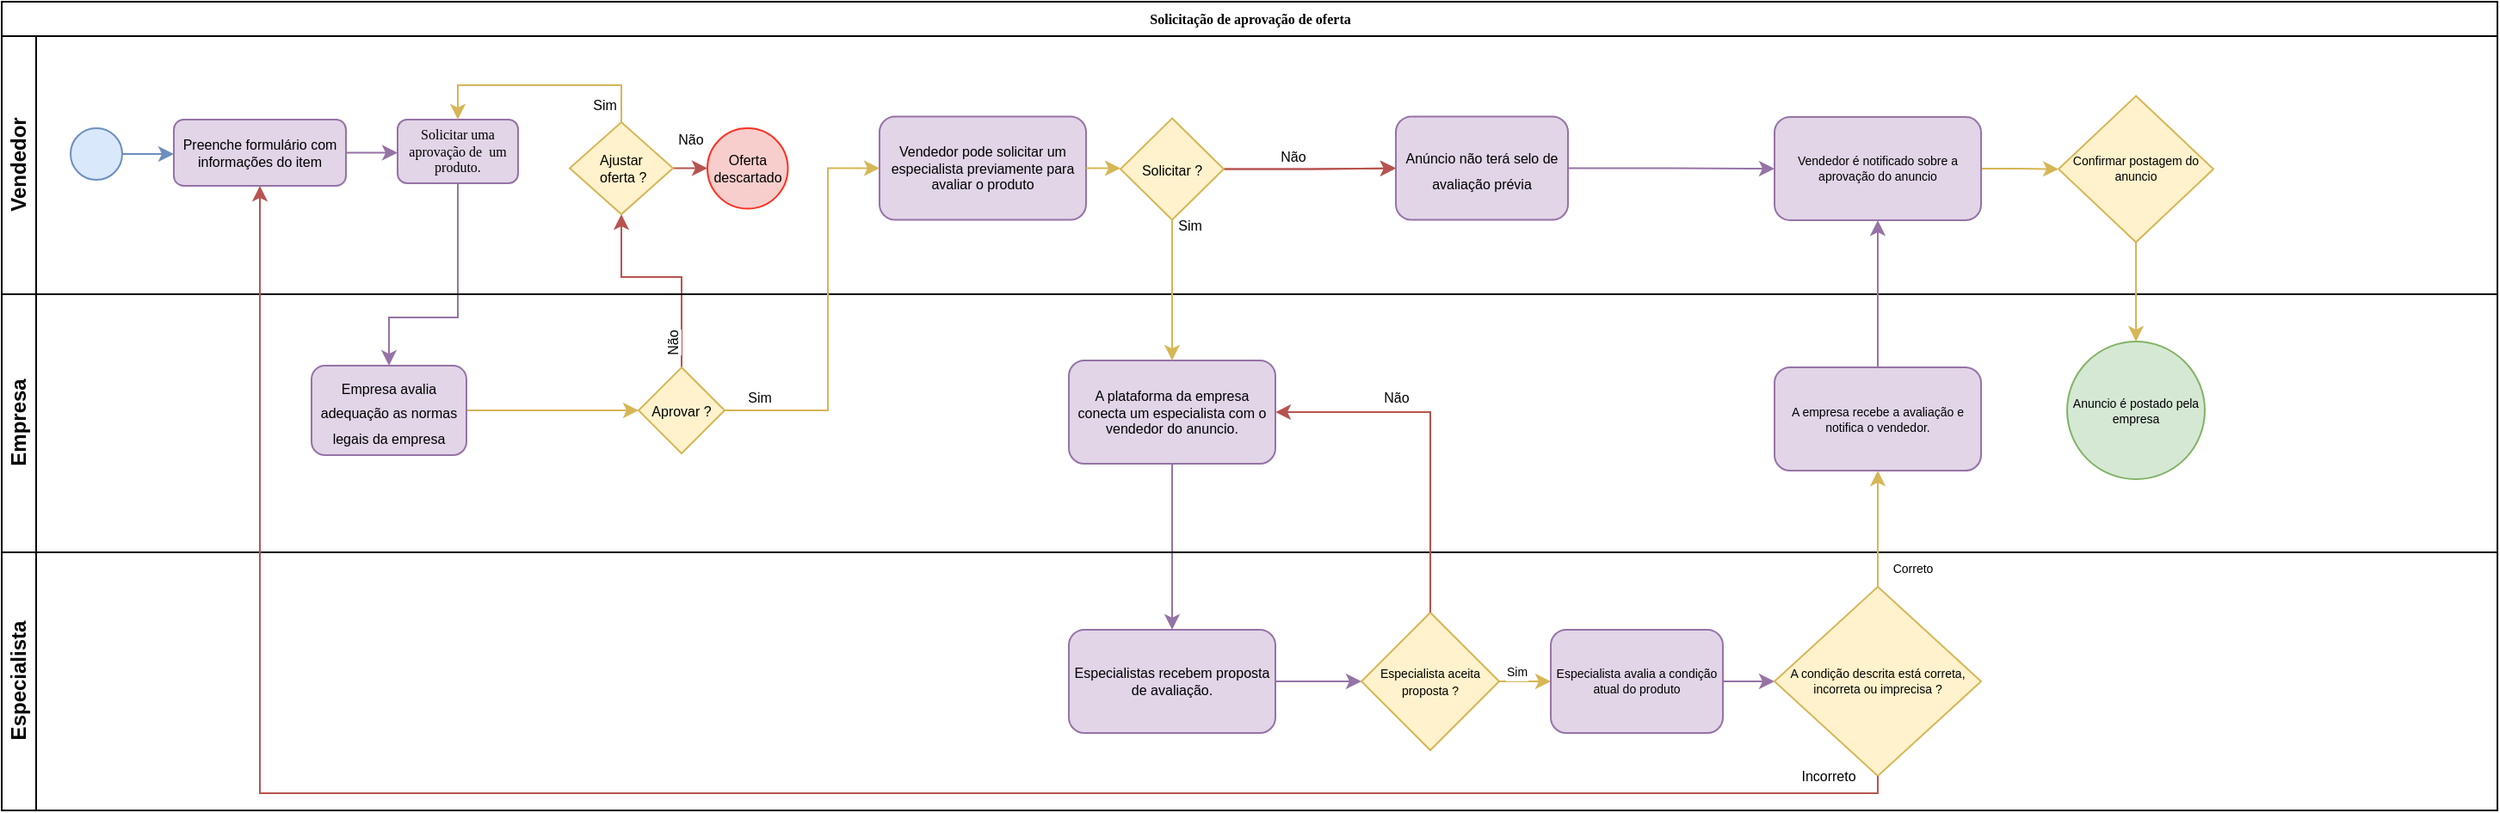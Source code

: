 <mxfile version="20.2.8" type="github">
  <diagram name="Processo de aprovação de oferta" id="c7488fd3-1785-93aa-aadb-54a6760d102a">
    <mxGraphModel dx="964" dy="486" grid="1" gridSize="10" guides="1" tooltips="1" connect="1" arrows="1" fold="1" page="1" pageScale="1" pageWidth="1100" pageHeight="850" background="none" math="0" shadow="0">
      <root>
        <mxCell id="0" />
        <mxCell id="1" parent="0" />
        <mxCell id="2b4e8129b02d487f-1" value="Solicitação de aprovação de oferta" style="swimlane;html=1;childLayout=stackLayout;horizontal=1;startSize=20;horizontalStack=0;rounded=0;shadow=0;labelBackgroundColor=none;strokeWidth=1;fontFamily=Verdana;fontSize=8;align=center;" parent="1" vertex="1">
          <mxGeometry x="40" y="40" width="1450" height="470" as="geometry" />
        </mxCell>
        <mxCell id="2XZTy4sy22YENnYOvh7b-7" style="edgeStyle=orthogonalEdgeStyle;rounded=0;orthogonalLoop=1;jettySize=auto;html=1;exitX=0.5;exitY=1;exitDx=0;exitDy=0;entryX=0.5;entryY=0;entryDx=0;entryDy=0;fontSize=8;fillColor=#e1d5e7;strokeColor=#9673a6;" parent="2b4e8129b02d487f-1" source="2b4e8129b02d487f-6" target="2XZTy4sy22YENnYOvh7b-5" edge="1">
          <mxGeometry relative="1" as="geometry">
            <Array as="points">
              <mxPoint x="265" y="183.52" />
              <mxPoint x="225" y="183.52" />
            </Array>
          </mxGeometry>
        </mxCell>
        <mxCell id="2XZTy4sy22YENnYOvh7b-12" style="edgeStyle=orthogonalEdgeStyle;rounded=0;orthogonalLoop=1;jettySize=auto;html=1;exitX=0.5;exitY=0;exitDx=0;exitDy=0;fontSize=8;entryX=0.5;entryY=1;entryDx=0;entryDy=0;fillColor=#f8cecc;strokeColor=#b85450;" parent="2b4e8129b02d487f-1" source="2XZTy4sy22YENnYOvh7b-8" target="2XZTy4sy22YENnYOvh7b-17" edge="1">
          <mxGeometry relative="1" as="geometry">
            <mxPoint x="355" y="133.52" as="targetPoint" />
            <Array as="points">
              <mxPoint x="395" y="160" />
              <mxPoint x="360" y="160" />
            </Array>
          </mxGeometry>
        </mxCell>
        <mxCell id="2XZTy4sy22YENnYOvh7b-14" value="Não" style="edgeLabel;html=1;align=center;verticalAlign=middle;resizable=0;points=[];fontSize=8;rotation=-90;" parent="2XZTy4sy22YENnYOvh7b-12" vertex="1" connectable="0">
          <mxGeometry x="-0.743" y="1" relative="1" as="geometry">
            <mxPoint x="-4" y="2" as="offset" />
          </mxGeometry>
        </mxCell>
        <mxCell id="2b4e8129b02d487f-2" value="Vendedor" style="swimlane;html=1;startSize=20;horizontal=0;" parent="2b4e8129b02d487f-1" vertex="1">
          <mxGeometry y="20" width="1450" height="150" as="geometry" />
        </mxCell>
        <mxCell id="2XZTy4sy22YENnYOvh7b-31" style="edgeStyle=orthogonalEdgeStyle;rounded=0;orthogonalLoop=1;jettySize=auto;html=1;exitX=1;exitY=0.5;exitDx=0;exitDy=0;entryX=0;entryY=0.5;entryDx=0;entryDy=0;fontSize=8;fillColor=#dae8fc;strokeColor=#6c8ebf;" parent="2b4e8129b02d487f-2" source="2b4e8129b02d487f-5" target="2XZTy4sy22YENnYOvh7b-30" edge="1">
          <mxGeometry relative="1" as="geometry" />
        </mxCell>
        <mxCell id="2b4e8129b02d487f-5" value="" style="ellipse;whiteSpace=wrap;html=1;rounded=0;shadow=0;labelBackgroundColor=none;strokeWidth=1;fontFamily=Verdana;fontSize=8;align=center;fillColor=#dae8fc;strokeColor=#6c8ebf;" parent="2b4e8129b02d487f-2" vertex="1">
          <mxGeometry x="40" y="53.52" width="30" height="30" as="geometry" />
        </mxCell>
        <mxCell id="2b4e8129b02d487f-6" value="Solicitar uma aprovação de&amp;nbsp; um produto." style="rounded=1;whiteSpace=wrap;html=1;shadow=0;labelBackgroundColor=none;strokeWidth=1;fontFamily=Verdana;fontSize=8;align=center;fillColor=#e1d5e7;strokeColor=#9673a6;" parent="2b4e8129b02d487f-2" vertex="1">
          <mxGeometry x="230" y="48.5" width="70" height="37" as="geometry" />
        </mxCell>
        <mxCell id="2XZTy4sy22YENnYOvh7b-19" value="Sim" style="edgeStyle=orthogonalEdgeStyle;rounded=0;orthogonalLoop=1;jettySize=auto;html=1;exitX=0.5;exitY=0;exitDx=0;exitDy=0;entryX=0.5;entryY=0;entryDx=0;entryDy=0;fontSize=8;fillColor=#fff2cc;strokeColor=#d6b656;" parent="2b4e8129b02d487f-2" source="2XZTy4sy22YENnYOvh7b-17" target="2b4e8129b02d487f-6" edge="1">
          <mxGeometry x="-0.853" y="10" relative="1" as="geometry">
            <mxPoint as="offset" />
          </mxGeometry>
        </mxCell>
        <mxCell id="2XZTy4sy22YENnYOvh7b-22" value="Não" style="edgeStyle=orthogonalEdgeStyle;rounded=0;orthogonalLoop=1;jettySize=auto;html=1;exitX=1;exitY=0.5;exitDx=0;exitDy=0;entryX=0;entryY=0.5;entryDx=0;entryDy=0;fontSize=8;fillColor=#f8cecc;strokeColor=#b85450;" parent="2b4e8129b02d487f-2" source="2XZTy4sy22YENnYOvh7b-17" target="2XZTy4sy22YENnYOvh7b-21" edge="1">
          <mxGeometry x="-0.007" y="17" relative="1" as="geometry">
            <mxPoint as="offset" />
          </mxGeometry>
        </mxCell>
        <mxCell id="2XZTy4sy22YENnYOvh7b-17" value="Ajustar&lt;br&gt;&amp;nbsp;oferta ?" style="rhombus;whiteSpace=wrap;html=1;fontSize=8;fillColor=#fff2cc;strokeColor=#d6b656;" parent="2b4e8129b02d487f-2" vertex="1">
          <mxGeometry x="330" y="50.02" width="60" height="53.5" as="geometry" />
        </mxCell>
        <mxCell id="2XZTy4sy22YENnYOvh7b-21" value="Oferta&lt;br&gt;descartado" style="ellipse;whiteSpace=wrap;html=1;aspect=fixed;fontSize=8;fillColor=#f8cecc;strokeColor=#FF3021;strokeWidth=1;perimeterSpacing=0;" parent="2b4e8129b02d487f-2" vertex="1">
          <mxGeometry x="410" y="53.52" width="46.75" height="46.75" as="geometry" />
        </mxCell>
        <mxCell id="2XZTy4sy22YENnYOvh7b-33" style="edgeStyle=orthogonalEdgeStyle;rounded=0;orthogonalLoop=1;jettySize=auto;html=1;exitX=1;exitY=0.5;exitDx=0;exitDy=0;entryX=0;entryY=0.5;entryDx=0;entryDy=0;fontSize=8;fillColor=#e1d5e7;strokeColor=#9673a6;" parent="2b4e8129b02d487f-2" source="2XZTy4sy22YENnYOvh7b-30" target="2b4e8129b02d487f-6" edge="1">
          <mxGeometry relative="1" as="geometry" />
        </mxCell>
        <mxCell id="2XZTy4sy22YENnYOvh7b-30" value="Preenche formulário com informações do item" style="rounded=1;whiteSpace=wrap;html=1;fontSize=8;fillColor=#e1d5e7;strokeColor=#9673a6;" parent="2b4e8129b02d487f-2" vertex="1">
          <mxGeometry x="100" y="48.5" width="100" height="38.52" as="geometry" />
        </mxCell>
        <mxCell id="2XZTy4sy22YENnYOvh7b-34" value="Vendedor pode solicitar um especialista previamente para avaliar o produto" style="rounded=1;whiteSpace=wrap;html=1;fontSize=8;fillColor=#e1d5e7;strokeColor=#9673a6;" parent="2b4e8129b02d487f-2" vertex="1">
          <mxGeometry x="510" y="46.77" width="120" height="60" as="geometry" />
        </mxCell>
        <mxCell id="VotR4juP5AhfR-al7iRi-4" style="edgeStyle=orthogonalEdgeStyle;rounded=0;orthogonalLoop=1;jettySize=auto;html=1;entryX=0;entryY=0.5;entryDx=0;entryDy=0;fontSize=8;fillColor=#f8cecc;strokeColor=#b85450;" edge="1" parent="2b4e8129b02d487f-2" source="jemdYBpB8lnm-UvPWeHG-2" target="VotR4juP5AhfR-al7iRi-1">
          <mxGeometry relative="1" as="geometry" />
        </mxCell>
        <mxCell id="VotR4juP5AhfR-al7iRi-5" value="Não" style="edgeStyle=orthogonalEdgeStyle;rounded=0;orthogonalLoop=1;jettySize=auto;html=1;fontSize=8;fillColor=#f8cecc;strokeColor=#b85450;" edge="1" parent="2b4e8129b02d487f-2" source="jemdYBpB8lnm-UvPWeHG-2" target="VotR4juP5AhfR-al7iRi-1">
          <mxGeometry x="-0.204" y="7" relative="1" as="geometry">
            <mxPoint as="offset" />
          </mxGeometry>
        </mxCell>
        <mxCell id="jemdYBpB8lnm-UvPWeHG-2" value="&lt;font style=&quot;font-size: 8px;&quot;&gt;Solicitar ?&lt;/font&gt;" style="rhombus;whiteSpace=wrap;html=1;fillColor=#fff2cc;strokeColor=#d6b656;" parent="2b4e8129b02d487f-2" vertex="1">
          <mxGeometry x="650" y="47.77" width="60" height="59" as="geometry" />
        </mxCell>
        <mxCell id="jemdYBpB8lnm-UvPWeHG-3" style="edgeStyle=orthogonalEdgeStyle;rounded=0;orthogonalLoop=1;jettySize=auto;html=1;exitX=1;exitY=0.5;exitDx=0;exitDy=0;entryX=0;entryY=0.5;entryDx=0;entryDy=0;fontSize=8;fillColor=#fff2cc;strokeColor=#d6b656;" parent="2b4e8129b02d487f-2" source="2XZTy4sy22YENnYOvh7b-34" target="jemdYBpB8lnm-UvPWeHG-2" edge="1">
          <mxGeometry relative="1" as="geometry" />
        </mxCell>
        <mxCell id="jemdYBpB8lnm-UvPWeHG-30" style="edgeStyle=orthogonalEdgeStyle;rounded=0;orthogonalLoop=1;jettySize=auto;html=1;exitX=1;exitY=0.5;exitDx=0;exitDy=0;entryX=0;entryY=0.5;entryDx=0;entryDy=0;fontSize=7;fillColor=#fff2cc;strokeColor=#d6b656;" parent="2b4e8129b02d487f-2" source="jemdYBpB8lnm-UvPWeHG-27" target="jemdYBpB8lnm-UvPWeHG-29" edge="1">
          <mxGeometry relative="1" as="geometry" />
        </mxCell>
        <mxCell id="jemdYBpB8lnm-UvPWeHG-27" value="Vendedor é notificado sobre a aprovação do anuncio" style="rounded=1;whiteSpace=wrap;html=1;fontSize=7;fillColor=#e1d5e7;strokeColor=#9673a6;" parent="2b4e8129b02d487f-2" vertex="1">
          <mxGeometry x="1030" y="47" width="120" height="60" as="geometry" />
        </mxCell>
        <mxCell id="jemdYBpB8lnm-UvPWeHG-29" value="Confirmar postagem do anuncio" style="rhombus;whiteSpace=wrap;html=1;fontSize=7;fillColor=#fff2cc;strokeColor=#d6b656;" parent="2b4e8129b02d487f-2" vertex="1">
          <mxGeometry x="1195" y="34.77" width="90" height="85" as="geometry" />
        </mxCell>
        <mxCell id="VotR4juP5AhfR-al7iRi-3" style="edgeStyle=orthogonalEdgeStyle;rounded=0;orthogonalLoop=1;jettySize=auto;html=1;entryX=0;entryY=0.5;entryDx=0;entryDy=0;fontSize=8;fillColor=#e1d5e7;strokeColor=#9673a6;" edge="1" parent="2b4e8129b02d487f-2" source="VotR4juP5AhfR-al7iRi-1" target="jemdYBpB8lnm-UvPWeHG-27">
          <mxGeometry relative="1" as="geometry" />
        </mxCell>
        <mxCell id="VotR4juP5AhfR-al7iRi-1" value="&lt;font style=&quot;font-size: 8px;&quot;&gt;Anúncio não terá selo de avaliação prévia&lt;/font&gt;" style="rounded=1;whiteSpace=wrap;html=1;fillColor=#e1d5e7;strokeColor=#9673a6;" vertex="1" parent="2b4e8129b02d487f-2">
          <mxGeometry x="810" y="46.77" width="100" height="60" as="geometry" />
        </mxCell>
        <mxCell id="2b4e8129b02d487f-3" value="Empresa" style="swimlane;html=1;startSize=20;horizontal=0;" parent="2b4e8129b02d487f-1" vertex="1">
          <mxGeometry y="170" width="1450" height="150" as="geometry" />
        </mxCell>
        <mxCell id="2XZTy4sy22YENnYOvh7b-9" style="edgeStyle=orthogonalEdgeStyle;rounded=0;orthogonalLoop=1;jettySize=auto;html=1;exitX=1;exitY=0.5;exitDx=0;exitDy=0;entryX=0;entryY=0.5;entryDx=0;entryDy=0;fontSize=8;fillColor=#fff2cc;strokeColor=#d6b656;" parent="2b4e8129b02d487f-3" source="2XZTy4sy22YENnYOvh7b-5" target="2XZTy4sy22YENnYOvh7b-8" edge="1">
          <mxGeometry relative="1" as="geometry" />
        </mxCell>
        <mxCell id="2XZTy4sy22YENnYOvh7b-5" value="&lt;font style=&quot;font-size: 8px;&quot;&gt;Empresa avalia adequação as normas legais da empresa&lt;/font&gt;" style="rounded=1;whiteSpace=wrap;html=1;fillColor=#e1d5e7;strokeColor=#9673a6;" parent="2b4e8129b02d487f-3" vertex="1">
          <mxGeometry x="180" y="41.52" width="90" height="52" as="geometry" />
        </mxCell>
        <mxCell id="2XZTy4sy22YENnYOvh7b-8" value="Aprovar ?" style="rhombus;whiteSpace=wrap;html=1;fontSize=8;fillColor=#fff2cc;strokeColor=#d6b656;" parent="2b4e8129b02d487f-3" vertex="1">
          <mxGeometry x="370" y="42.52" width="50" height="50" as="geometry" />
        </mxCell>
        <mxCell id="jemdYBpB8lnm-UvPWeHG-5" value="A plataforma da empresa conecta um especialista com o vendedor do anuncio." style="rounded=1;whiteSpace=wrap;html=1;fontSize=8;fillColor=#e1d5e7;strokeColor=#9673a6;" parent="2b4e8129b02d487f-3" vertex="1">
          <mxGeometry x="620" y="38.52" width="120" height="60" as="geometry" />
        </mxCell>
        <mxCell id="jemdYBpB8lnm-UvPWeHG-25" value="A empresa recebe a avaliação e notifica o vendedor." style="rounded=1;whiteSpace=wrap;html=1;fontSize=7;fillColor=#e1d5e7;strokeColor=#9673a6;" parent="2b4e8129b02d487f-3" vertex="1">
          <mxGeometry x="1030" y="42.52" width="120" height="60" as="geometry" />
        </mxCell>
        <mxCell id="jemdYBpB8lnm-UvPWeHG-32" value="Anuncio é postado pela empresa" style="ellipse;whiteSpace=wrap;html=1;aspect=fixed;fontSize=7;fillColor=#d5e8d4;strokeColor=#82b366;" parent="2b4e8129b02d487f-3" vertex="1">
          <mxGeometry x="1200" y="27.52" width="80" height="80" as="geometry" />
        </mxCell>
        <mxCell id="jemdYBpB8lnm-UvPWeHG-4" value="Sim" style="edgeStyle=orthogonalEdgeStyle;rounded=0;orthogonalLoop=1;jettySize=auto;html=1;exitX=1;exitY=0.5;exitDx=0;exitDy=0;entryX=0;entryY=0.5;entryDx=0;entryDy=0;fontSize=8;fillColor=#fff2cc;strokeColor=#d6b656;" parent="2b4e8129b02d487f-1" source="2XZTy4sy22YENnYOvh7b-8" target="2XZTy4sy22YENnYOvh7b-34" edge="1">
          <mxGeometry x="-0.827" y="8" relative="1" as="geometry">
            <Array as="points">
              <mxPoint x="480" y="238" />
              <mxPoint x="480" y="97" />
            </Array>
            <mxPoint as="offset" />
          </mxGeometry>
        </mxCell>
        <mxCell id="jemdYBpB8lnm-UvPWeHG-6" value="Sim" style="edgeStyle=orthogonalEdgeStyle;rounded=0;orthogonalLoop=1;jettySize=auto;html=1;exitX=0.5;exitY=1;exitDx=0;exitDy=0;entryX=0.5;entryY=0;entryDx=0;entryDy=0;fontSize=8;fillColor=#fff2cc;strokeColor=#d6b656;" parent="2b4e8129b02d487f-1" source="jemdYBpB8lnm-UvPWeHG-2" target="jemdYBpB8lnm-UvPWeHG-5" edge="1">
          <mxGeometry x="-0.921" y="10" relative="1" as="geometry">
            <mxPoint as="offset" />
          </mxGeometry>
        </mxCell>
        <mxCell id="jemdYBpB8lnm-UvPWeHG-16" style="edgeStyle=orthogonalEdgeStyle;rounded=0;orthogonalLoop=1;jettySize=auto;html=1;exitX=0.5;exitY=1;exitDx=0;exitDy=0;entryX=0.5;entryY=0;entryDx=0;entryDy=0;fontSize=8;fillColor=#e1d5e7;strokeColor=#9673a6;" parent="2b4e8129b02d487f-1" source="jemdYBpB8lnm-UvPWeHG-5" target="jemdYBpB8lnm-UvPWeHG-14" edge="1">
          <mxGeometry relative="1" as="geometry" />
        </mxCell>
        <mxCell id="2b4e8129b02d487f-4" value="Especialista" style="swimlane;html=1;startSize=20;horizontal=0;" parent="2b4e8129b02d487f-1" vertex="1">
          <mxGeometry y="320" width="1450" height="150" as="geometry" />
        </mxCell>
        <mxCell id="jemdYBpB8lnm-UvPWeHG-19" style="edgeStyle=orthogonalEdgeStyle;rounded=0;orthogonalLoop=1;jettySize=auto;html=1;exitX=1;exitY=0.5;exitDx=0;exitDy=0;entryX=0;entryY=0.5;entryDx=0;entryDy=0;fontSize=7;fillColor=#e1d5e7;strokeColor=#9673a6;" parent="2b4e8129b02d487f-4" source="jemdYBpB8lnm-UvPWeHG-14" target="jemdYBpB8lnm-UvPWeHG-17" edge="1">
          <mxGeometry relative="1" as="geometry" />
        </mxCell>
        <mxCell id="jemdYBpB8lnm-UvPWeHG-14" value="Especialistas recebem proposta de avaliação." style="rounded=1;whiteSpace=wrap;html=1;fontSize=8;fillColor=#e1d5e7;strokeColor=#9673a6;" parent="2b4e8129b02d487f-4" vertex="1">
          <mxGeometry x="620" y="45" width="120" height="60" as="geometry" />
        </mxCell>
        <mxCell id="jemdYBpB8lnm-UvPWeHG-21" value="Sim" style="edgeStyle=orthogonalEdgeStyle;rounded=0;orthogonalLoop=1;jettySize=auto;html=1;fontSize=7;fillColor=#fff2cc;strokeColor=#d6b656;" parent="2b4e8129b02d487f-4" source="jemdYBpB8lnm-UvPWeHG-17" target="jemdYBpB8lnm-UvPWeHG-20" edge="1">
          <mxGeometry x="0.2" y="5" relative="1" as="geometry">
            <mxPoint as="offset" />
          </mxGeometry>
        </mxCell>
        <mxCell id="jemdYBpB8lnm-UvPWeHG-17" value="&lt;font style=&quot;font-size: 7px;&quot;&gt;Especialista aceita proposta ?&lt;/font&gt;" style="rhombus;whiteSpace=wrap;html=1;fontSize=8;fillColor=#fff2cc;strokeColor=#d6b656;" parent="2b4e8129b02d487f-4" vertex="1">
          <mxGeometry x="790" y="35" width="80" height="80" as="geometry" />
        </mxCell>
        <mxCell id="jemdYBpB8lnm-UvPWeHG-24" style="edgeStyle=orthogonalEdgeStyle;rounded=0;orthogonalLoop=1;jettySize=auto;html=1;exitX=1;exitY=0.5;exitDx=0;exitDy=0;entryX=0;entryY=0.5;entryDx=0;entryDy=0;fontSize=7;fillColor=#e1d5e7;strokeColor=#9673a6;" parent="2b4e8129b02d487f-4" source="jemdYBpB8lnm-UvPWeHG-20" target="jemdYBpB8lnm-UvPWeHG-23" edge="1">
          <mxGeometry relative="1" as="geometry" />
        </mxCell>
        <mxCell id="jemdYBpB8lnm-UvPWeHG-20" value="Especialista avalia a condição atual do produto" style="rounded=1;whiteSpace=wrap;html=1;fontSize=7;fillColor=#e1d5e7;strokeColor=#9673a6;" parent="2b4e8129b02d487f-4" vertex="1">
          <mxGeometry x="900" y="45" width="100" height="60" as="geometry" />
        </mxCell>
        <mxCell id="jemdYBpB8lnm-UvPWeHG-23" value="A condição descrita está correta, incorreta ou imprecisa ?" style="rhombus;whiteSpace=wrap;html=1;fontSize=7;fillColor=#fff2cc;strokeColor=#d6b656;" parent="2b4e8129b02d487f-4" vertex="1">
          <mxGeometry x="1030" y="20" width="120" height="110" as="geometry" />
        </mxCell>
        <mxCell id="jemdYBpB8lnm-UvPWeHG-26" value="Correto" style="edgeStyle=orthogonalEdgeStyle;rounded=0;orthogonalLoop=1;jettySize=auto;html=1;exitX=0.5;exitY=0;exitDx=0;exitDy=0;entryX=0.5;entryY=1;entryDx=0;entryDy=0;fontSize=7;fillColor=#fff2cc;strokeColor=#d6b656;" parent="2b4e8129b02d487f-1" source="jemdYBpB8lnm-UvPWeHG-23" target="jemdYBpB8lnm-UvPWeHG-25" edge="1">
          <mxGeometry x="-0.704" y="-20" relative="1" as="geometry">
            <mxPoint as="offset" />
          </mxGeometry>
        </mxCell>
        <mxCell id="jemdYBpB8lnm-UvPWeHG-28" style="edgeStyle=orthogonalEdgeStyle;rounded=0;orthogonalLoop=1;jettySize=auto;html=1;exitX=0.5;exitY=0;exitDx=0;exitDy=0;entryX=0.5;entryY=1;entryDx=0;entryDy=0;fontSize=7;fillColor=#e1d5e7;strokeColor=#9673a6;" parent="2b4e8129b02d487f-1" source="jemdYBpB8lnm-UvPWeHG-25" target="jemdYBpB8lnm-UvPWeHG-27" edge="1">
          <mxGeometry relative="1" as="geometry" />
        </mxCell>
        <mxCell id="jemdYBpB8lnm-UvPWeHG-33" style="edgeStyle=orthogonalEdgeStyle;rounded=0;orthogonalLoop=1;jettySize=auto;html=1;exitX=0.5;exitY=1;exitDx=0;exitDy=0;fontSize=7;fillColor=#fff2cc;strokeColor=#d6b656;" parent="2b4e8129b02d487f-1" source="jemdYBpB8lnm-UvPWeHG-29" target="jemdYBpB8lnm-UvPWeHG-32" edge="1">
          <mxGeometry relative="1" as="geometry" />
        </mxCell>
        <mxCell id="VotR4juP5AhfR-al7iRi-7" style="edgeStyle=orthogonalEdgeStyle;rounded=0;orthogonalLoop=1;jettySize=auto;html=1;exitX=0.5;exitY=0;exitDx=0;exitDy=0;entryX=1;entryY=0.5;entryDx=0;entryDy=0;fontSize=8;fillColor=#f8cecc;strokeColor=#b85450;" edge="1" parent="2b4e8129b02d487f-1" source="jemdYBpB8lnm-UvPWeHG-17" target="jemdYBpB8lnm-UvPWeHG-5">
          <mxGeometry relative="1" as="geometry" />
        </mxCell>
        <mxCell id="VotR4juP5AhfR-al7iRi-8" value="Não" style="edgeLabel;html=1;align=center;verticalAlign=middle;resizable=0;points=[];fontSize=8;" vertex="1" connectable="0" parent="VotR4juP5AhfR-al7iRi-7">
          <mxGeometry x="-0.225" relative="1" as="geometry">
            <mxPoint x="-20" y="-45" as="offset" />
          </mxGeometry>
        </mxCell>
        <mxCell id="VotR4juP5AhfR-al7iRi-10" value="Incorreto" style="edgeStyle=orthogonalEdgeStyle;rounded=0;orthogonalLoop=1;jettySize=auto;html=1;exitX=0.5;exitY=1;exitDx=0;exitDy=0;entryX=0.5;entryY=1;entryDx=0;entryDy=0;fontSize=8;fillColor=#f8cecc;strokeColor=#b85450;" edge="1" parent="2b4e8129b02d487f-1" source="jemdYBpB8lnm-UvPWeHG-23" target="2XZTy4sy22YENnYOvh7b-30">
          <mxGeometry x="-0.939" y="-10" relative="1" as="geometry">
            <Array as="points">
              <mxPoint x="1090" y="460" />
              <mxPoint x="150" y="460" />
            </Array>
            <mxPoint as="offset" />
          </mxGeometry>
        </mxCell>
      </root>
    </mxGraphModel>
  </diagram>
</mxfile>
